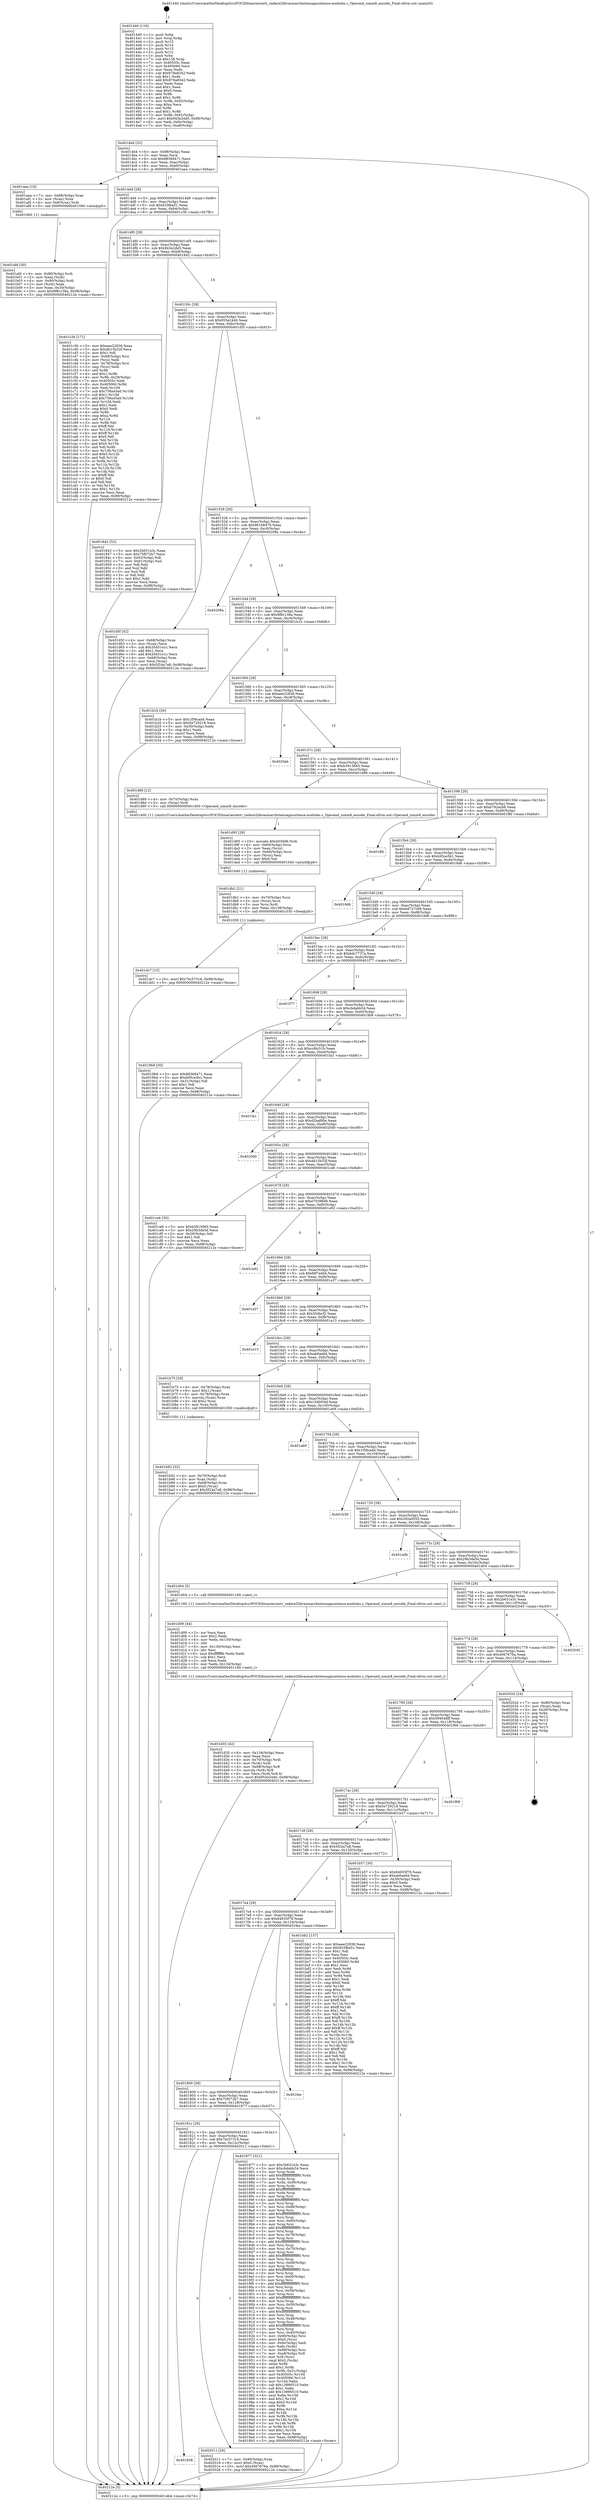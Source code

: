 digraph "0x401440" {
  label = "0x401440 (/mnt/c/Users/mathe/Desktop/tcc/POCII/binaries/extr_radare2librasmarchxtensagnuxtensa-modules.c_Operand_simm8_encode_Final-ollvm.out::main(0))"
  labelloc = "t"
  node[shape=record]

  Entry [label="",width=0.3,height=0.3,shape=circle,fillcolor=black,style=filled]
  "0x4014b4" [label="{
     0x4014b4 [32]\l
     | [instrs]\l
     &nbsp;&nbsp;0x4014b4 \<+6\>: mov -0x98(%rbp),%eax\l
     &nbsp;&nbsp;0x4014ba \<+2\>: mov %eax,%ecx\l
     &nbsp;&nbsp;0x4014bc \<+6\>: sub $0x88368471,%ecx\l
     &nbsp;&nbsp;0x4014c2 \<+6\>: mov %eax,-0xac(%rbp)\l
     &nbsp;&nbsp;0x4014c8 \<+6\>: mov %ecx,-0xb0(%rbp)\l
     &nbsp;&nbsp;0x4014ce \<+6\>: je 0000000000401aea \<main+0x6aa\>\l
  }"]
  "0x401aea" [label="{
     0x401aea [19]\l
     | [instrs]\l
     &nbsp;&nbsp;0x401aea \<+7\>: mov -0x88(%rbp),%rax\l
     &nbsp;&nbsp;0x401af1 \<+3\>: mov (%rax),%rax\l
     &nbsp;&nbsp;0x401af4 \<+4\>: mov 0x8(%rax),%rdi\l
     &nbsp;&nbsp;0x401af8 \<+5\>: call 0000000000401060 \<atoi@plt\>\l
     | [calls]\l
     &nbsp;&nbsp;0x401060 \{1\} (unknown)\l
  }"]
  "0x4014d4" [label="{
     0x4014d4 [28]\l
     | [instrs]\l
     &nbsp;&nbsp;0x4014d4 \<+5\>: jmp 00000000004014d9 \<main+0x99\>\l
     &nbsp;&nbsp;0x4014d9 \<+6\>: mov -0xac(%rbp),%eax\l
     &nbsp;&nbsp;0x4014df \<+5\>: sub $0x933fba51,%eax\l
     &nbsp;&nbsp;0x4014e4 \<+6\>: mov %eax,-0xb4(%rbp)\l
     &nbsp;&nbsp;0x4014ea \<+6\>: je 0000000000401c3b \<main+0x7fb\>\l
  }"]
  Exit [label="",width=0.3,height=0.3,shape=circle,fillcolor=black,style=filled,peripheries=2]
  "0x401c3b" [label="{
     0x401c3b [171]\l
     | [instrs]\l
     &nbsp;&nbsp;0x401c3b \<+5\>: mov $0xaee22838,%eax\l
     &nbsp;&nbsp;0x401c40 \<+5\>: mov $0xdb15b32f,%ecx\l
     &nbsp;&nbsp;0x401c45 \<+2\>: mov $0x1,%dl\l
     &nbsp;&nbsp;0x401c47 \<+4\>: mov -0x68(%rbp),%rsi\l
     &nbsp;&nbsp;0x401c4b \<+2\>: mov (%rsi),%edi\l
     &nbsp;&nbsp;0x401c4d \<+4\>: mov -0x78(%rbp),%rsi\l
     &nbsp;&nbsp;0x401c51 \<+2\>: cmp (%rsi),%edi\l
     &nbsp;&nbsp;0x401c53 \<+4\>: setl %r8b\l
     &nbsp;&nbsp;0x401c57 \<+4\>: and $0x1,%r8b\l
     &nbsp;&nbsp;0x401c5b \<+4\>: mov %r8b,-0x29(%rbp)\l
     &nbsp;&nbsp;0x401c5f \<+7\>: mov 0x40505c,%edi\l
     &nbsp;&nbsp;0x401c66 \<+8\>: mov 0x405060,%r9d\l
     &nbsp;&nbsp;0x401c6e \<+3\>: mov %edi,%r10d\l
     &nbsp;&nbsp;0x401c71 \<+7\>: sub $0x758a45a0,%r10d\l
     &nbsp;&nbsp;0x401c78 \<+4\>: sub $0x1,%r10d\l
     &nbsp;&nbsp;0x401c7c \<+7\>: add $0x758a45a0,%r10d\l
     &nbsp;&nbsp;0x401c83 \<+4\>: imul %r10d,%edi\l
     &nbsp;&nbsp;0x401c87 \<+3\>: and $0x1,%edi\l
     &nbsp;&nbsp;0x401c8a \<+3\>: cmp $0x0,%edi\l
     &nbsp;&nbsp;0x401c8d \<+4\>: sete %r8b\l
     &nbsp;&nbsp;0x401c91 \<+4\>: cmp $0xa,%r9d\l
     &nbsp;&nbsp;0x401c95 \<+4\>: setl %r11b\l
     &nbsp;&nbsp;0x401c99 \<+3\>: mov %r8b,%bl\l
     &nbsp;&nbsp;0x401c9c \<+3\>: xor $0xff,%bl\l
     &nbsp;&nbsp;0x401c9f \<+3\>: mov %r11b,%r14b\l
     &nbsp;&nbsp;0x401ca2 \<+4\>: xor $0xff,%r14b\l
     &nbsp;&nbsp;0x401ca6 \<+3\>: xor $0x0,%dl\l
     &nbsp;&nbsp;0x401ca9 \<+3\>: mov %bl,%r15b\l
     &nbsp;&nbsp;0x401cac \<+4\>: and $0x0,%r15b\l
     &nbsp;&nbsp;0x401cb0 \<+3\>: and %dl,%r8b\l
     &nbsp;&nbsp;0x401cb3 \<+3\>: mov %r14b,%r12b\l
     &nbsp;&nbsp;0x401cb6 \<+4\>: and $0x0,%r12b\l
     &nbsp;&nbsp;0x401cba \<+3\>: and %dl,%r11b\l
     &nbsp;&nbsp;0x401cbd \<+3\>: or %r8b,%r15b\l
     &nbsp;&nbsp;0x401cc0 \<+3\>: or %r11b,%r12b\l
     &nbsp;&nbsp;0x401cc3 \<+3\>: xor %r12b,%r15b\l
     &nbsp;&nbsp;0x401cc6 \<+3\>: or %r14b,%bl\l
     &nbsp;&nbsp;0x401cc9 \<+3\>: xor $0xff,%bl\l
     &nbsp;&nbsp;0x401ccc \<+3\>: or $0x0,%dl\l
     &nbsp;&nbsp;0x401ccf \<+2\>: and %dl,%bl\l
     &nbsp;&nbsp;0x401cd1 \<+3\>: or %bl,%r15b\l
     &nbsp;&nbsp;0x401cd4 \<+4\>: test $0x1,%r15b\l
     &nbsp;&nbsp;0x401cd8 \<+3\>: cmovne %ecx,%eax\l
     &nbsp;&nbsp;0x401cdb \<+6\>: mov %eax,-0x98(%rbp)\l
     &nbsp;&nbsp;0x401ce1 \<+5\>: jmp 000000000040212e \<main+0xcee\>\l
  }"]
  "0x4014f0" [label="{
     0x4014f0 [28]\l
     | [instrs]\l
     &nbsp;&nbsp;0x4014f0 \<+5\>: jmp 00000000004014f5 \<main+0xb5\>\l
     &nbsp;&nbsp;0x4014f5 \<+6\>: mov -0xac(%rbp),%eax\l
     &nbsp;&nbsp;0x4014fb \<+5\>: sub $0x943e2dd5,%eax\l
     &nbsp;&nbsp;0x401500 \<+6\>: mov %eax,-0xb8(%rbp)\l
     &nbsp;&nbsp;0x401506 \<+6\>: je 0000000000401842 \<main+0x402\>\l
  }"]
  "0x401838" [label="{
     0x401838\l
  }", style=dashed]
  "0x401842" [label="{
     0x401842 [53]\l
     | [instrs]\l
     &nbsp;&nbsp;0x401842 \<+5\>: mov $0x2b631e3c,%eax\l
     &nbsp;&nbsp;0x401847 \<+5\>: mov $0x75f072b7,%ecx\l
     &nbsp;&nbsp;0x40184c \<+6\>: mov -0x92(%rbp),%dl\l
     &nbsp;&nbsp;0x401852 \<+7\>: mov -0x91(%rbp),%sil\l
     &nbsp;&nbsp;0x401859 \<+3\>: mov %dl,%dil\l
     &nbsp;&nbsp;0x40185c \<+3\>: and %sil,%dil\l
     &nbsp;&nbsp;0x40185f \<+3\>: xor %sil,%dl\l
     &nbsp;&nbsp;0x401862 \<+3\>: or %dl,%dil\l
     &nbsp;&nbsp;0x401865 \<+4\>: test $0x1,%dil\l
     &nbsp;&nbsp;0x401869 \<+3\>: cmovne %ecx,%eax\l
     &nbsp;&nbsp;0x40186c \<+6\>: mov %eax,-0x98(%rbp)\l
     &nbsp;&nbsp;0x401872 \<+5\>: jmp 000000000040212e \<main+0xcee\>\l
  }"]
  "0x40150c" [label="{
     0x40150c [28]\l
     | [instrs]\l
     &nbsp;&nbsp;0x40150c \<+5\>: jmp 0000000000401511 \<main+0xd1\>\l
     &nbsp;&nbsp;0x401511 \<+6\>: mov -0xac(%rbp),%eax\l
     &nbsp;&nbsp;0x401517 \<+5\>: sub $0x953e2440,%eax\l
     &nbsp;&nbsp;0x40151c \<+6\>: mov %eax,-0xbc(%rbp)\l
     &nbsp;&nbsp;0x401522 \<+6\>: je 0000000000401d5f \<main+0x91f\>\l
  }"]
  "0x40212e" [label="{
     0x40212e [5]\l
     | [instrs]\l
     &nbsp;&nbsp;0x40212e \<+5\>: jmp 00000000004014b4 \<main+0x74\>\l
  }"]
  "0x401440" [label="{
     0x401440 [116]\l
     | [instrs]\l
     &nbsp;&nbsp;0x401440 \<+1\>: push %rbp\l
     &nbsp;&nbsp;0x401441 \<+3\>: mov %rsp,%rbp\l
     &nbsp;&nbsp;0x401444 \<+2\>: push %r15\l
     &nbsp;&nbsp;0x401446 \<+2\>: push %r14\l
     &nbsp;&nbsp;0x401448 \<+2\>: push %r13\l
     &nbsp;&nbsp;0x40144a \<+2\>: push %r12\l
     &nbsp;&nbsp;0x40144c \<+1\>: push %rbx\l
     &nbsp;&nbsp;0x40144d \<+7\>: sub $0x138,%rsp\l
     &nbsp;&nbsp;0x401454 \<+7\>: mov 0x40505c,%eax\l
     &nbsp;&nbsp;0x40145b \<+7\>: mov 0x405060,%ecx\l
     &nbsp;&nbsp;0x401462 \<+2\>: mov %eax,%edx\l
     &nbsp;&nbsp;0x401464 \<+6\>: sub $0x878a8342,%edx\l
     &nbsp;&nbsp;0x40146a \<+3\>: sub $0x1,%edx\l
     &nbsp;&nbsp;0x40146d \<+6\>: add $0x878a8342,%edx\l
     &nbsp;&nbsp;0x401473 \<+3\>: imul %edx,%eax\l
     &nbsp;&nbsp;0x401476 \<+3\>: and $0x1,%eax\l
     &nbsp;&nbsp;0x401479 \<+3\>: cmp $0x0,%eax\l
     &nbsp;&nbsp;0x40147c \<+4\>: sete %r8b\l
     &nbsp;&nbsp;0x401480 \<+4\>: and $0x1,%r8b\l
     &nbsp;&nbsp;0x401484 \<+7\>: mov %r8b,-0x92(%rbp)\l
     &nbsp;&nbsp;0x40148b \<+3\>: cmp $0xa,%ecx\l
     &nbsp;&nbsp;0x40148e \<+4\>: setl %r8b\l
     &nbsp;&nbsp;0x401492 \<+4\>: and $0x1,%r8b\l
     &nbsp;&nbsp;0x401496 \<+7\>: mov %r8b,-0x91(%rbp)\l
     &nbsp;&nbsp;0x40149d \<+10\>: movl $0x943e2dd5,-0x98(%rbp)\l
     &nbsp;&nbsp;0x4014a7 \<+6\>: mov %edi,-0x9c(%rbp)\l
     &nbsp;&nbsp;0x4014ad \<+7\>: mov %rsi,-0xa8(%rbp)\l
  }"]
  "0x402011" [label="{
     0x402011 [28]\l
     | [instrs]\l
     &nbsp;&nbsp;0x402011 \<+7\>: mov -0x90(%rbp),%rax\l
     &nbsp;&nbsp;0x402018 \<+6\>: movl $0x0,(%rax)\l
     &nbsp;&nbsp;0x40201e \<+10\>: movl $0x4067676a,-0x98(%rbp)\l
     &nbsp;&nbsp;0x402028 \<+5\>: jmp 000000000040212e \<main+0xcee\>\l
  }"]
  "0x401d5f" [label="{
     0x401d5f [42]\l
     | [instrs]\l
     &nbsp;&nbsp;0x401d5f \<+4\>: mov -0x68(%rbp),%rax\l
     &nbsp;&nbsp;0x401d63 \<+2\>: mov (%rax),%ecx\l
     &nbsp;&nbsp;0x401d65 \<+6\>: sub $0x20451e1c,%ecx\l
     &nbsp;&nbsp;0x401d6b \<+3\>: add $0x1,%ecx\l
     &nbsp;&nbsp;0x401d6e \<+6\>: add $0x20451e1c,%ecx\l
     &nbsp;&nbsp;0x401d74 \<+4\>: mov -0x68(%rbp),%rax\l
     &nbsp;&nbsp;0x401d78 \<+2\>: mov %ecx,(%rax)\l
     &nbsp;&nbsp;0x401d7a \<+10\>: movl $0x5f24a7a8,-0x98(%rbp)\l
     &nbsp;&nbsp;0x401d84 \<+5\>: jmp 000000000040212e \<main+0xcee\>\l
  }"]
  "0x401528" [label="{
     0x401528 [28]\l
     | [instrs]\l
     &nbsp;&nbsp;0x401528 \<+5\>: jmp 000000000040152d \<main+0xed\>\l
     &nbsp;&nbsp;0x40152d \<+6\>: mov -0xac(%rbp),%eax\l
     &nbsp;&nbsp;0x401533 \<+5\>: sub $0x961b8479,%eax\l
     &nbsp;&nbsp;0x401538 \<+6\>: mov %eax,-0xc0(%rbp)\l
     &nbsp;&nbsp;0x40153e \<+6\>: je 000000000040208a \<main+0xc4a\>\l
  }"]
  "0x401dc7" [label="{
     0x401dc7 [15]\l
     | [instrs]\l
     &nbsp;&nbsp;0x401dc7 \<+10\>: movl $0x7bc57318,-0x98(%rbp)\l
     &nbsp;&nbsp;0x401dd1 \<+5\>: jmp 000000000040212e \<main+0xcee\>\l
  }"]
  "0x40208a" [label="{
     0x40208a\l
  }", style=dashed]
  "0x401544" [label="{
     0x401544 [28]\l
     | [instrs]\l
     &nbsp;&nbsp;0x401544 \<+5\>: jmp 0000000000401549 \<main+0x109\>\l
     &nbsp;&nbsp;0x401549 \<+6\>: mov -0xac(%rbp),%eax\l
     &nbsp;&nbsp;0x40154f \<+5\>: sub $0x9f8c138a,%eax\l
     &nbsp;&nbsp;0x401554 \<+6\>: mov %eax,-0xc4(%rbp)\l
     &nbsp;&nbsp;0x40155a \<+6\>: je 0000000000401b1b \<main+0x6db\>\l
  }"]
  "0x401db2" [label="{
     0x401db2 [21]\l
     | [instrs]\l
     &nbsp;&nbsp;0x401db2 \<+4\>: mov -0x70(%rbp),%rcx\l
     &nbsp;&nbsp;0x401db6 \<+3\>: mov (%rcx),%rcx\l
     &nbsp;&nbsp;0x401db9 \<+3\>: mov %rcx,%rdi\l
     &nbsp;&nbsp;0x401dbc \<+6\>: mov %eax,-0x138(%rbp)\l
     &nbsp;&nbsp;0x401dc2 \<+5\>: call 0000000000401030 \<free@plt\>\l
     | [calls]\l
     &nbsp;&nbsp;0x401030 \{1\} (unknown)\l
  }"]
  "0x401b1b" [label="{
     0x401b1b [30]\l
     | [instrs]\l
     &nbsp;&nbsp;0x401b1b \<+5\>: mov $0x1f58cad4,%eax\l
     &nbsp;&nbsp;0x401b20 \<+5\>: mov $0x5e729218,%ecx\l
     &nbsp;&nbsp;0x401b25 \<+3\>: mov -0x30(%rbp),%edx\l
     &nbsp;&nbsp;0x401b28 \<+3\>: cmp $0x1,%edx\l
     &nbsp;&nbsp;0x401b2b \<+3\>: cmovl %ecx,%eax\l
     &nbsp;&nbsp;0x401b2e \<+6\>: mov %eax,-0x98(%rbp)\l
     &nbsp;&nbsp;0x401b34 \<+5\>: jmp 000000000040212e \<main+0xcee\>\l
  }"]
  "0x401560" [label="{
     0x401560 [28]\l
     | [instrs]\l
     &nbsp;&nbsp;0x401560 \<+5\>: jmp 0000000000401565 \<main+0x125\>\l
     &nbsp;&nbsp;0x401565 \<+6\>: mov -0xac(%rbp),%eax\l
     &nbsp;&nbsp;0x40156b \<+5\>: sub $0xaee22838,%eax\l
     &nbsp;&nbsp;0x401570 \<+6\>: mov %eax,-0xc8(%rbp)\l
     &nbsp;&nbsp;0x401576 \<+6\>: je 00000000004020ab \<main+0xc6b\>\l
  }"]
  "0x401d95" [label="{
     0x401d95 [29]\l
     | [instrs]\l
     &nbsp;&nbsp;0x401d95 \<+10\>: movabs $0x4030d6,%rdi\l
     &nbsp;&nbsp;0x401d9f \<+4\>: mov -0x60(%rbp),%rcx\l
     &nbsp;&nbsp;0x401da3 \<+2\>: mov %eax,(%rcx)\l
     &nbsp;&nbsp;0x401da5 \<+4\>: mov -0x60(%rbp),%rcx\l
     &nbsp;&nbsp;0x401da9 \<+2\>: mov (%rcx),%esi\l
     &nbsp;&nbsp;0x401dab \<+2\>: mov $0x0,%al\l
     &nbsp;&nbsp;0x401dad \<+5\>: call 0000000000401040 \<printf@plt\>\l
     | [calls]\l
     &nbsp;&nbsp;0x401040 \{1\} (unknown)\l
  }"]
  "0x4020ab" [label="{
     0x4020ab\l
  }", style=dashed]
  "0x40157c" [label="{
     0x40157c [28]\l
     | [instrs]\l
     &nbsp;&nbsp;0x40157c \<+5\>: jmp 0000000000401581 \<main+0x141\>\l
     &nbsp;&nbsp;0x401581 \<+6\>: mov -0xac(%rbp),%eax\l
     &nbsp;&nbsp;0x401587 \<+5\>: sub $0xb3915665,%eax\l
     &nbsp;&nbsp;0x40158c \<+6\>: mov %eax,-0xcc(%rbp)\l
     &nbsp;&nbsp;0x401592 \<+6\>: je 0000000000401d89 \<main+0x949\>\l
  }"]
  "0x401d35" [label="{
     0x401d35 [42]\l
     | [instrs]\l
     &nbsp;&nbsp;0x401d35 \<+6\>: mov -0x134(%rbp),%ecx\l
     &nbsp;&nbsp;0x401d3b \<+3\>: imul %eax,%ecx\l
     &nbsp;&nbsp;0x401d3e \<+4\>: mov -0x70(%rbp),%rdi\l
     &nbsp;&nbsp;0x401d42 \<+3\>: mov (%rdi),%rdi\l
     &nbsp;&nbsp;0x401d45 \<+4\>: mov -0x68(%rbp),%r8\l
     &nbsp;&nbsp;0x401d49 \<+3\>: movslq (%r8),%r8\l
     &nbsp;&nbsp;0x401d4c \<+4\>: mov %ecx,(%rdi,%r8,4)\l
     &nbsp;&nbsp;0x401d50 \<+10\>: movl $0x953e2440,-0x98(%rbp)\l
     &nbsp;&nbsp;0x401d5a \<+5\>: jmp 000000000040212e \<main+0xcee\>\l
  }"]
  "0x401d89" [label="{
     0x401d89 [12]\l
     | [instrs]\l
     &nbsp;&nbsp;0x401d89 \<+4\>: mov -0x70(%rbp),%rax\l
     &nbsp;&nbsp;0x401d8d \<+3\>: mov (%rax),%rdi\l
     &nbsp;&nbsp;0x401d90 \<+5\>: call 0000000000401400 \<Operand_simm8_encode\>\l
     | [calls]\l
     &nbsp;&nbsp;0x401400 \{1\} (/mnt/c/Users/mathe/Desktop/tcc/POCII/binaries/extr_radare2librasmarchxtensagnuxtensa-modules.c_Operand_simm8_encode_Final-ollvm.out::Operand_simm8_encode)\l
  }"]
  "0x401598" [label="{
     0x401598 [28]\l
     | [instrs]\l
     &nbsp;&nbsp;0x401598 \<+5\>: jmp 000000000040159d \<main+0x15d\>\l
     &nbsp;&nbsp;0x40159d \<+6\>: mov -0xac(%rbp),%eax\l
     &nbsp;&nbsp;0x4015a3 \<+5\>: sub $0xb792acb6,%eax\l
     &nbsp;&nbsp;0x4015a8 \<+6\>: mov %eax,-0xd0(%rbp)\l
     &nbsp;&nbsp;0x4015ae \<+6\>: je 0000000000401ffd \<main+0xbbd\>\l
  }"]
  "0x401d09" [label="{
     0x401d09 [44]\l
     | [instrs]\l
     &nbsp;&nbsp;0x401d09 \<+2\>: xor %ecx,%ecx\l
     &nbsp;&nbsp;0x401d0b \<+5\>: mov $0x2,%edx\l
     &nbsp;&nbsp;0x401d10 \<+6\>: mov %edx,-0x130(%rbp)\l
     &nbsp;&nbsp;0x401d16 \<+1\>: cltd\l
     &nbsp;&nbsp;0x401d17 \<+6\>: mov -0x130(%rbp),%esi\l
     &nbsp;&nbsp;0x401d1d \<+2\>: idiv %esi\l
     &nbsp;&nbsp;0x401d1f \<+6\>: imul $0xfffffffe,%edx,%edx\l
     &nbsp;&nbsp;0x401d25 \<+3\>: sub $0x1,%ecx\l
     &nbsp;&nbsp;0x401d28 \<+2\>: sub %ecx,%edx\l
     &nbsp;&nbsp;0x401d2a \<+6\>: mov %edx,-0x134(%rbp)\l
     &nbsp;&nbsp;0x401d30 \<+5\>: call 0000000000401160 \<next_i\>\l
     | [calls]\l
     &nbsp;&nbsp;0x401160 \{1\} (/mnt/c/Users/mathe/Desktop/tcc/POCII/binaries/extr_radare2librasmarchxtensagnuxtensa-modules.c_Operand_simm8_encode_Final-ollvm.out::next_i)\l
  }"]
  "0x401ffd" [label="{
     0x401ffd\l
  }", style=dashed]
  "0x4015b4" [label="{
     0x4015b4 [28]\l
     | [instrs]\l
     &nbsp;&nbsp;0x4015b4 \<+5\>: jmp 00000000004015b9 \<main+0x179\>\l
     &nbsp;&nbsp;0x4015b9 \<+6\>: mov -0xac(%rbp),%eax\l
     &nbsp;&nbsp;0x4015bf \<+5\>: sub $0xb95ce5b1,%eax\l
     &nbsp;&nbsp;0x4015c4 \<+6\>: mov %eax,-0xd4(%rbp)\l
     &nbsp;&nbsp;0x4015ca \<+6\>: je 00000000004019d6 \<main+0x596\>\l
  }"]
  "0x401b92" [label="{
     0x401b92 [32]\l
     | [instrs]\l
     &nbsp;&nbsp;0x401b92 \<+4\>: mov -0x70(%rbp),%rdi\l
     &nbsp;&nbsp;0x401b96 \<+3\>: mov %rax,(%rdi)\l
     &nbsp;&nbsp;0x401b99 \<+4\>: mov -0x68(%rbp),%rax\l
     &nbsp;&nbsp;0x401b9d \<+6\>: movl $0x0,(%rax)\l
     &nbsp;&nbsp;0x401ba3 \<+10\>: movl $0x5f24a7a8,-0x98(%rbp)\l
     &nbsp;&nbsp;0x401bad \<+5\>: jmp 000000000040212e \<main+0xcee\>\l
  }"]
  "0x4019d6" [label="{
     0x4019d6\l
  }", style=dashed]
  "0x4015d0" [label="{
     0x4015d0 [28]\l
     | [instrs]\l
     &nbsp;&nbsp;0x4015d0 \<+5\>: jmp 00000000004015d5 \<main+0x195\>\l
     &nbsp;&nbsp;0x4015d5 \<+6\>: mov -0xac(%rbp),%eax\l
     &nbsp;&nbsp;0x4015db \<+5\>: sub $0xbd727c69,%eax\l
     &nbsp;&nbsp;0x4015e0 \<+6\>: mov %eax,-0xd8(%rbp)\l
     &nbsp;&nbsp;0x4015e6 \<+6\>: je 0000000000401dd6 \<main+0x996\>\l
  }"]
  "0x401afd" [label="{
     0x401afd [30]\l
     | [instrs]\l
     &nbsp;&nbsp;0x401afd \<+4\>: mov -0x80(%rbp),%rdi\l
     &nbsp;&nbsp;0x401b01 \<+2\>: mov %eax,(%rdi)\l
     &nbsp;&nbsp;0x401b03 \<+4\>: mov -0x80(%rbp),%rdi\l
     &nbsp;&nbsp;0x401b07 \<+2\>: mov (%rdi),%eax\l
     &nbsp;&nbsp;0x401b09 \<+3\>: mov %eax,-0x30(%rbp)\l
     &nbsp;&nbsp;0x401b0c \<+10\>: movl $0x9f8c138a,-0x98(%rbp)\l
     &nbsp;&nbsp;0x401b16 \<+5\>: jmp 000000000040212e \<main+0xcee\>\l
  }"]
  "0x401dd6" [label="{
     0x401dd6\l
  }", style=dashed]
  "0x4015ec" [label="{
     0x4015ec [28]\l
     | [instrs]\l
     &nbsp;&nbsp;0x4015ec \<+5\>: jmp 00000000004015f1 \<main+0x1b1\>\l
     &nbsp;&nbsp;0x4015f1 \<+6\>: mov -0xac(%rbp),%eax\l
     &nbsp;&nbsp;0x4015f7 \<+5\>: sub $0xbdc7737a,%eax\l
     &nbsp;&nbsp;0x4015fc \<+6\>: mov %eax,-0xdc(%rbp)\l
     &nbsp;&nbsp;0x401602 \<+6\>: je 0000000000401f77 \<main+0xb37\>\l
  }"]
  "0x40181c" [label="{
     0x40181c [28]\l
     | [instrs]\l
     &nbsp;&nbsp;0x40181c \<+5\>: jmp 0000000000401821 \<main+0x3e1\>\l
     &nbsp;&nbsp;0x401821 \<+6\>: mov -0xac(%rbp),%eax\l
     &nbsp;&nbsp;0x401827 \<+5\>: sub $0x7bc57318,%eax\l
     &nbsp;&nbsp;0x40182c \<+6\>: mov %eax,-0x12c(%rbp)\l
     &nbsp;&nbsp;0x401832 \<+6\>: je 0000000000402011 \<main+0xbd1\>\l
  }"]
  "0x401f77" [label="{
     0x401f77\l
  }", style=dashed]
  "0x401608" [label="{
     0x401608 [28]\l
     | [instrs]\l
     &nbsp;&nbsp;0x401608 \<+5\>: jmp 000000000040160d \<main+0x1cd\>\l
     &nbsp;&nbsp;0x40160d \<+6\>: mov -0xac(%rbp),%eax\l
     &nbsp;&nbsp;0x401613 \<+5\>: sub $0xcbdabb34,%eax\l
     &nbsp;&nbsp;0x401618 \<+6\>: mov %eax,-0xe0(%rbp)\l
     &nbsp;&nbsp;0x40161e \<+6\>: je 00000000004019b8 \<main+0x578\>\l
  }"]
  "0x401877" [label="{
     0x401877 [321]\l
     | [instrs]\l
     &nbsp;&nbsp;0x401877 \<+5\>: mov $0x2b631e3c,%eax\l
     &nbsp;&nbsp;0x40187c \<+5\>: mov $0xcbdabb34,%ecx\l
     &nbsp;&nbsp;0x401881 \<+3\>: mov %rsp,%rdx\l
     &nbsp;&nbsp;0x401884 \<+4\>: add $0xfffffffffffffff0,%rdx\l
     &nbsp;&nbsp;0x401888 \<+3\>: mov %rdx,%rsp\l
     &nbsp;&nbsp;0x40188b \<+7\>: mov %rdx,-0x90(%rbp)\l
     &nbsp;&nbsp;0x401892 \<+3\>: mov %rsp,%rdx\l
     &nbsp;&nbsp;0x401895 \<+4\>: add $0xfffffffffffffff0,%rdx\l
     &nbsp;&nbsp;0x401899 \<+3\>: mov %rdx,%rsp\l
     &nbsp;&nbsp;0x40189c \<+3\>: mov %rsp,%rsi\l
     &nbsp;&nbsp;0x40189f \<+4\>: add $0xfffffffffffffff0,%rsi\l
     &nbsp;&nbsp;0x4018a3 \<+3\>: mov %rsi,%rsp\l
     &nbsp;&nbsp;0x4018a6 \<+7\>: mov %rsi,-0x88(%rbp)\l
     &nbsp;&nbsp;0x4018ad \<+3\>: mov %rsp,%rsi\l
     &nbsp;&nbsp;0x4018b0 \<+4\>: add $0xfffffffffffffff0,%rsi\l
     &nbsp;&nbsp;0x4018b4 \<+3\>: mov %rsi,%rsp\l
     &nbsp;&nbsp;0x4018b7 \<+4\>: mov %rsi,-0x80(%rbp)\l
     &nbsp;&nbsp;0x4018bb \<+3\>: mov %rsp,%rsi\l
     &nbsp;&nbsp;0x4018be \<+4\>: add $0xfffffffffffffff0,%rsi\l
     &nbsp;&nbsp;0x4018c2 \<+3\>: mov %rsi,%rsp\l
     &nbsp;&nbsp;0x4018c5 \<+4\>: mov %rsi,-0x78(%rbp)\l
     &nbsp;&nbsp;0x4018c9 \<+3\>: mov %rsp,%rsi\l
     &nbsp;&nbsp;0x4018cc \<+4\>: add $0xfffffffffffffff0,%rsi\l
     &nbsp;&nbsp;0x4018d0 \<+3\>: mov %rsi,%rsp\l
     &nbsp;&nbsp;0x4018d3 \<+4\>: mov %rsi,-0x70(%rbp)\l
     &nbsp;&nbsp;0x4018d7 \<+3\>: mov %rsp,%rsi\l
     &nbsp;&nbsp;0x4018da \<+4\>: add $0xfffffffffffffff0,%rsi\l
     &nbsp;&nbsp;0x4018de \<+3\>: mov %rsi,%rsp\l
     &nbsp;&nbsp;0x4018e1 \<+4\>: mov %rsi,-0x68(%rbp)\l
     &nbsp;&nbsp;0x4018e5 \<+3\>: mov %rsp,%rsi\l
     &nbsp;&nbsp;0x4018e8 \<+4\>: add $0xfffffffffffffff0,%rsi\l
     &nbsp;&nbsp;0x4018ec \<+3\>: mov %rsi,%rsp\l
     &nbsp;&nbsp;0x4018ef \<+4\>: mov %rsi,-0x60(%rbp)\l
     &nbsp;&nbsp;0x4018f3 \<+3\>: mov %rsp,%rsi\l
     &nbsp;&nbsp;0x4018f6 \<+4\>: add $0xfffffffffffffff0,%rsi\l
     &nbsp;&nbsp;0x4018fa \<+3\>: mov %rsi,%rsp\l
     &nbsp;&nbsp;0x4018fd \<+4\>: mov %rsi,-0x58(%rbp)\l
     &nbsp;&nbsp;0x401901 \<+3\>: mov %rsp,%rsi\l
     &nbsp;&nbsp;0x401904 \<+4\>: add $0xfffffffffffffff0,%rsi\l
     &nbsp;&nbsp;0x401908 \<+3\>: mov %rsi,%rsp\l
     &nbsp;&nbsp;0x40190b \<+4\>: mov %rsi,-0x50(%rbp)\l
     &nbsp;&nbsp;0x40190f \<+3\>: mov %rsp,%rsi\l
     &nbsp;&nbsp;0x401912 \<+4\>: add $0xfffffffffffffff0,%rsi\l
     &nbsp;&nbsp;0x401916 \<+3\>: mov %rsi,%rsp\l
     &nbsp;&nbsp;0x401919 \<+4\>: mov %rsi,-0x48(%rbp)\l
     &nbsp;&nbsp;0x40191d \<+3\>: mov %rsp,%rsi\l
     &nbsp;&nbsp;0x401920 \<+4\>: add $0xfffffffffffffff0,%rsi\l
     &nbsp;&nbsp;0x401924 \<+3\>: mov %rsi,%rsp\l
     &nbsp;&nbsp;0x401927 \<+4\>: mov %rsi,-0x40(%rbp)\l
     &nbsp;&nbsp;0x40192b \<+7\>: mov -0x90(%rbp),%rsi\l
     &nbsp;&nbsp;0x401932 \<+6\>: movl $0x0,(%rsi)\l
     &nbsp;&nbsp;0x401938 \<+6\>: mov -0x9c(%rbp),%edi\l
     &nbsp;&nbsp;0x40193e \<+2\>: mov %edi,(%rdx)\l
     &nbsp;&nbsp;0x401940 \<+7\>: mov -0x88(%rbp),%rsi\l
     &nbsp;&nbsp;0x401947 \<+7\>: mov -0xa8(%rbp),%r8\l
     &nbsp;&nbsp;0x40194e \<+3\>: mov %r8,(%rsi)\l
     &nbsp;&nbsp;0x401951 \<+3\>: cmpl $0x2,(%rdx)\l
     &nbsp;&nbsp;0x401954 \<+4\>: setne %r9b\l
     &nbsp;&nbsp;0x401958 \<+4\>: and $0x1,%r9b\l
     &nbsp;&nbsp;0x40195c \<+4\>: mov %r9b,-0x31(%rbp)\l
     &nbsp;&nbsp;0x401960 \<+8\>: mov 0x40505c,%r10d\l
     &nbsp;&nbsp;0x401968 \<+8\>: mov 0x405060,%r11d\l
     &nbsp;&nbsp;0x401970 \<+3\>: mov %r10d,%ebx\l
     &nbsp;&nbsp;0x401973 \<+6\>: sub $0x13866510,%ebx\l
     &nbsp;&nbsp;0x401979 \<+3\>: sub $0x1,%ebx\l
     &nbsp;&nbsp;0x40197c \<+6\>: add $0x13866510,%ebx\l
     &nbsp;&nbsp;0x401982 \<+4\>: imul %ebx,%r10d\l
     &nbsp;&nbsp;0x401986 \<+4\>: and $0x1,%r10d\l
     &nbsp;&nbsp;0x40198a \<+4\>: cmp $0x0,%r10d\l
     &nbsp;&nbsp;0x40198e \<+4\>: sete %r9b\l
     &nbsp;&nbsp;0x401992 \<+4\>: cmp $0xa,%r11d\l
     &nbsp;&nbsp;0x401996 \<+4\>: setl %r14b\l
     &nbsp;&nbsp;0x40199a \<+3\>: mov %r9b,%r15b\l
     &nbsp;&nbsp;0x40199d \<+3\>: and %r14b,%r15b\l
     &nbsp;&nbsp;0x4019a0 \<+3\>: xor %r14b,%r9b\l
     &nbsp;&nbsp;0x4019a3 \<+3\>: or %r9b,%r15b\l
     &nbsp;&nbsp;0x4019a6 \<+4\>: test $0x1,%r15b\l
     &nbsp;&nbsp;0x4019aa \<+3\>: cmovne %ecx,%eax\l
     &nbsp;&nbsp;0x4019ad \<+6\>: mov %eax,-0x98(%rbp)\l
     &nbsp;&nbsp;0x4019b3 \<+5\>: jmp 000000000040212e \<main+0xcee\>\l
  }"]
  "0x4019b8" [label="{
     0x4019b8 [30]\l
     | [instrs]\l
     &nbsp;&nbsp;0x4019b8 \<+5\>: mov $0x88368471,%eax\l
     &nbsp;&nbsp;0x4019bd \<+5\>: mov $0xb95ce5b1,%ecx\l
     &nbsp;&nbsp;0x4019c2 \<+3\>: mov -0x31(%rbp),%dl\l
     &nbsp;&nbsp;0x4019c5 \<+3\>: test $0x1,%dl\l
     &nbsp;&nbsp;0x4019c8 \<+3\>: cmovne %ecx,%eax\l
     &nbsp;&nbsp;0x4019cb \<+6\>: mov %eax,-0x98(%rbp)\l
     &nbsp;&nbsp;0x4019d1 \<+5\>: jmp 000000000040212e \<main+0xcee\>\l
  }"]
  "0x401624" [label="{
     0x401624 [28]\l
     | [instrs]\l
     &nbsp;&nbsp;0x401624 \<+5\>: jmp 0000000000401629 \<main+0x1e9\>\l
     &nbsp;&nbsp;0x401629 \<+6\>: mov -0xac(%rbp),%eax\l
     &nbsp;&nbsp;0x40162f \<+5\>: sub $0xccfdc51b,%eax\l
     &nbsp;&nbsp;0x401634 \<+6\>: mov %eax,-0xe4(%rbp)\l
     &nbsp;&nbsp;0x40163a \<+6\>: je 0000000000401fa1 \<main+0xb61\>\l
  }"]
  "0x401800" [label="{
     0x401800 [28]\l
     | [instrs]\l
     &nbsp;&nbsp;0x401800 \<+5\>: jmp 0000000000401805 \<main+0x3c5\>\l
     &nbsp;&nbsp;0x401805 \<+6\>: mov -0xac(%rbp),%eax\l
     &nbsp;&nbsp;0x40180b \<+5\>: sub $0x75f072b7,%eax\l
     &nbsp;&nbsp;0x401810 \<+6\>: mov %eax,-0x128(%rbp)\l
     &nbsp;&nbsp;0x401816 \<+6\>: je 0000000000401877 \<main+0x437\>\l
  }"]
  "0x401fa1" [label="{
     0x401fa1\l
  }", style=dashed]
  "0x401640" [label="{
     0x401640 [28]\l
     | [instrs]\l
     &nbsp;&nbsp;0x401640 \<+5\>: jmp 0000000000401645 \<main+0x205\>\l
     &nbsp;&nbsp;0x401645 \<+6\>: mov -0xac(%rbp),%eax\l
     &nbsp;&nbsp;0x40164b \<+5\>: sub $0xd2baf00e,%eax\l
     &nbsp;&nbsp;0x401650 \<+6\>: mov %eax,-0xe8(%rbp)\l
     &nbsp;&nbsp;0x401656 \<+6\>: je 00000000004020d0 \<main+0xc90\>\l
  }"]
  "0x401fee" [label="{
     0x401fee\l
  }", style=dashed]
  "0x4020d0" [label="{
     0x4020d0\l
  }", style=dashed]
  "0x40165c" [label="{
     0x40165c [28]\l
     | [instrs]\l
     &nbsp;&nbsp;0x40165c \<+5\>: jmp 0000000000401661 \<main+0x221\>\l
     &nbsp;&nbsp;0x401661 \<+6\>: mov -0xac(%rbp),%eax\l
     &nbsp;&nbsp;0x401667 \<+5\>: sub $0xdb15b32f,%eax\l
     &nbsp;&nbsp;0x40166c \<+6\>: mov %eax,-0xec(%rbp)\l
     &nbsp;&nbsp;0x401672 \<+6\>: je 0000000000401ce6 \<main+0x8a6\>\l
  }"]
  "0x4017e4" [label="{
     0x4017e4 [28]\l
     | [instrs]\l
     &nbsp;&nbsp;0x4017e4 \<+5\>: jmp 00000000004017e9 \<main+0x3a9\>\l
     &nbsp;&nbsp;0x4017e9 \<+6\>: mov -0xac(%rbp),%eax\l
     &nbsp;&nbsp;0x4017ef \<+5\>: sub $0x64935f78,%eax\l
     &nbsp;&nbsp;0x4017f4 \<+6\>: mov %eax,-0x124(%rbp)\l
     &nbsp;&nbsp;0x4017fa \<+6\>: je 0000000000401fee \<main+0xbae\>\l
  }"]
  "0x401ce6" [label="{
     0x401ce6 [30]\l
     | [instrs]\l
     &nbsp;&nbsp;0x401ce6 \<+5\>: mov $0xb3915665,%eax\l
     &nbsp;&nbsp;0x401ceb \<+5\>: mov $0x29b3de5d,%ecx\l
     &nbsp;&nbsp;0x401cf0 \<+3\>: mov -0x29(%rbp),%dl\l
     &nbsp;&nbsp;0x401cf3 \<+3\>: test $0x1,%dl\l
     &nbsp;&nbsp;0x401cf6 \<+3\>: cmovne %ecx,%eax\l
     &nbsp;&nbsp;0x401cf9 \<+6\>: mov %eax,-0x98(%rbp)\l
     &nbsp;&nbsp;0x401cff \<+5\>: jmp 000000000040212e \<main+0xcee\>\l
  }"]
  "0x401678" [label="{
     0x401678 [28]\l
     | [instrs]\l
     &nbsp;&nbsp;0x401678 \<+5\>: jmp 000000000040167d \<main+0x23d\>\l
     &nbsp;&nbsp;0x40167d \<+6\>: mov -0xac(%rbp),%eax\l
     &nbsp;&nbsp;0x401683 \<+5\>: sub $0xe7039699,%eax\l
     &nbsp;&nbsp;0x401688 \<+6\>: mov %eax,-0xf0(%rbp)\l
     &nbsp;&nbsp;0x40168e \<+6\>: je 0000000000401e92 \<main+0xa52\>\l
  }"]
  "0x401bb2" [label="{
     0x401bb2 [137]\l
     | [instrs]\l
     &nbsp;&nbsp;0x401bb2 \<+5\>: mov $0xaee22838,%eax\l
     &nbsp;&nbsp;0x401bb7 \<+5\>: mov $0x933fba51,%ecx\l
     &nbsp;&nbsp;0x401bbc \<+2\>: mov $0x1,%dl\l
     &nbsp;&nbsp;0x401bbe \<+2\>: xor %esi,%esi\l
     &nbsp;&nbsp;0x401bc0 \<+7\>: mov 0x40505c,%edi\l
     &nbsp;&nbsp;0x401bc7 \<+8\>: mov 0x405060,%r8d\l
     &nbsp;&nbsp;0x401bcf \<+3\>: sub $0x1,%esi\l
     &nbsp;&nbsp;0x401bd2 \<+3\>: mov %edi,%r9d\l
     &nbsp;&nbsp;0x401bd5 \<+3\>: add %esi,%r9d\l
     &nbsp;&nbsp;0x401bd8 \<+4\>: imul %r9d,%edi\l
     &nbsp;&nbsp;0x401bdc \<+3\>: and $0x1,%edi\l
     &nbsp;&nbsp;0x401bdf \<+3\>: cmp $0x0,%edi\l
     &nbsp;&nbsp;0x401be2 \<+4\>: sete %r10b\l
     &nbsp;&nbsp;0x401be6 \<+4\>: cmp $0xa,%r8d\l
     &nbsp;&nbsp;0x401bea \<+4\>: setl %r11b\l
     &nbsp;&nbsp;0x401bee \<+3\>: mov %r10b,%bl\l
     &nbsp;&nbsp;0x401bf1 \<+3\>: xor $0xff,%bl\l
     &nbsp;&nbsp;0x401bf4 \<+3\>: mov %r11b,%r14b\l
     &nbsp;&nbsp;0x401bf7 \<+4\>: xor $0xff,%r14b\l
     &nbsp;&nbsp;0x401bfb \<+3\>: xor $0x1,%dl\l
     &nbsp;&nbsp;0x401bfe \<+3\>: mov %bl,%r15b\l
     &nbsp;&nbsp;0x401c01 \<+4\>: and $0xff,%r15b\l
     &nbsp;&nbsp;0x401c05 \<+3\>: and %dl,%r10b\l
     &nbsp;&nbsp;0x401c08 \<+3\>: mov %r14b,%r12b\l
     &nbsp;&nbsp;0x401c0b \<+4\>: and $0xff,%r12b\l
     &nbsp;&nbsp;0x401c0f \<+3\>: and %dl,%r11b\l
     &nbsp;&nbsp;0x401c12 \<+3\>: or %r10b,%r15b\l
     &nbsp;&nbsp;0x401c15 \<+3\>: or %r11b,%r12b\l
     &nbsp;&nbsp;0x401c18 \<+3\>: xor %r12b,%r15b\l
     &nbsp;&nbsp;0x401c1b \<+3\>: or %r14b,%bl\l
     &nbsp;&nbsp;0x401c1e \<+3\>: xor $0xff,%bl\l
     &nbsp;&nbsp;0x401c21 \<+3\>: or $0x1,%dl\l
     &nbsp;&nbsp;0x401c24 \<+2\>: and %dl,%bl\l
     &nbsp;&nbsp;0x401c26 \<+3\>: or %bl,%r15b\l
     &nbsp;&nbsp;0x401c29 \<+4\>: test $0x1,%r15b\l
     &nbsp;&nbsp;0x401c2d \<+3\>: cmovne %ecx,%eax\l
     &nbsp;&nbsp;0x401c30 \<+6\>: mov %eax,-0x98(%rbp)\l
     &nbsp;&nbsp;0x401c36 \<+5\>: jmp 000000000040212e \<main+0xcee\>\l
  }"]
  "0x401e92" [label="{
     0x401e92\l
  }", style=dashed]
  "0x401694" [label="{
     0x401694 [28]\l
     | [instrs]\l
     &nbsp;&nbsp;0x401694 \<+5\>: jmp 0000000000401699 \<main+0x259\>\l
     &nbsp;&nbsp;0x401699 \<+6\>: mov -0xac(%rbp),%eax\l
     &nbsp;&nbsp;0x40169f \<+5\>: sub $0xfdf7edd4,%eax\l
     &nbsp;&nbsp;0x4016a4 \<+6\>: mov %eax,-0xf4(%rbp)\l
     &nbsp;&nbsp;0x4016aa \<+6\>: je 0000000000401e37 \<main+0x9f7\>\l
  }"]
  "0x4017c8" [label="{
     0x4017c8 [28]\l
     | [instrs]\l
     &nbsp;&nbsp;0x4017c8 \<+5\>: jmp 00000000004017cd \<main+0x38d\>\l
     &nbsp;&nbsp;0x4017cd \<+6\>: mov -0xac(%rbp),%eax\l
     &nbsp;&nbsp;0x4017d3 \<+5\>: sub $0x5f24a7a8,%eax\l
     &nbsp;&nbsp;0x4017d8 \<+6\>: mov %eax,-0x120(%rbp)\l
     &nbsp;&nbsp;0x4017de \<+6\>: je 0000000000401bb2 \<main+0x772\>\l
  }"]
  "0x401e37" [label="{
     0x401e37\l
  }", style=dashed]
  "0x4016b0" [label="{
     0x4016b0 [28]\l
     | [instrs]\l
     &nbsp;&nbsp;0x4016b0 \<+5\>: jmp 00000000004016b5 \<main+0x275\>\l
     &nbsp;&nbsp;0x4016b5 \<+6\>: mov -0xac(%rbp),%eax\l
     &nbsp;&nbsp;0x4016bb \<+5\>: sub $0x554bcf2,%eax\l
     &nbsp;&nbsp;0x4016c0 \<+6\>: mov %eax,-0xf8(%rbp)\l
     &nbsp;&nbsp;0x4016c6 \<+6\>: je 0000000000401e13 \<main+0x9d3\>\l
  }"]
  "0x401b57" [label="{
     0x401b57 [30]\l
     | [instrs]\l
     &nbsp;&nbsp;0x401b57 \<+5\>: mov $0x64935f78,%eax\l
     &nbsp;&nbsp;0x401b5c \<+5\>: mov $0xab0ae6d,%ecx\l
     &nbsp;&nbsp;0x401b61 \<+3\>: mov -0x30(%rbp),%edx\l
     &nbsp;&nbsp;0x401b64 \<+3\>: cmp $0x0,%edx\l
     &nbsp;&nbsp;0x401b67 \<+3\>: cmove %ecx,%eax\l
     &nbsp;&nbsp;0x401b6a \<+6\>: mov %eax,-0x98(%rbp)\l
     &nbsp;&nbsp;0x401b70 \<+5\>: jmp 000000000040212e \<main+0xcee\>\l
  }"]
  "0x401e13" [label="{
     0x401e13\l
  }", style=dashed]
  "0x4016cc" [label="{
     0x4016cc [28]\l
     | [instrs]\l
     &nbsp;&nbsp;0x4016cc \<+5\>: jmp 00000000004016d1 \<main+0x291\>\l
     &nbsp;&nbsp;0x4016d1 \<+6\>: mov -0xac(%rbp),%eax\l
     &nbsp;&nbsp;0x4016d7 \<+5\>: sub $0xab0ae6d,%eax\l
     &nbsp;&nbsp;0x4016dc \<+6\>: mov %eax,-0xfc(%rbp)\l
     &nbsp;&nbsp;0x4016e2 \<+6\>: je 0000000000401b75 \<main+0x735\>\l
  }"]
  "0x4017ac" [label="{
     0x4017ac [28]\l
     | [instrs]\l
     &nbsp;&nbsp;0x4017ac \<+5\>: jmp 00000000004017b1 \<main+0x371\>\l
     &nbsp;&nbsp;0x4017b1 \<+6\>: mov -0xac(%rbp),%eax\l
     &nbsp;&nbsp;0x4017b7 \<+5\>: sub $0x5e729218,%eax\l
     &nbsp;&nbsp;0x4017bc \<+6\>: mov %eax,-0x11c(%rbp)\l
     &nbsp;&nbsp;0x4017c2 \<+6\>: je 0000000000401b57 \<main+0x717\>\l
  }"]
  "0x401b75" [label="{
     0x401b75 [29]\l
     | [instrs]\l
     &nbsp;&nbsp;0x401b75 \<+4\>: mov -0x78(%rbp),%rax\l
     &nbsp;&nbsp;0x401b79 \<+6\>: movl $0x1,(%rax)\l
     &nbsp;&nbsp;0x401b7f \<+4\>: mov -0x78(%rbp),%rax\l
     &nbsp;&nbsp;0x401b83 \<+3\>: movslq (%rax),%rax\l
     &nbsp;&nbsp;0x401b86 \<+4\>: shl $0x2,%rax\l
     &nbsp;&nbsp;0x401b8a \<+3\>: mov %rax,%rdi\l
     &nbsp;&nbsp;0x401b8d \<+5\>: call 0000000000401050 \<malloc@plt\>\l
     | [calls]\l
     &nbsp;&nbsp;0x401050 \{1\} (unknown)\l
  }"]
  "0x4016e8" [label="{
     0x4016e8 [28]\l
     | [instrs]\l
     &nbsp;&nbsp;0x4016e8 \<+5\>: jmp 00000000004016ed \<main+0x2ad\>\l
     &nbsp;&nbsp;0x4016ed \<+6\>: mov -0xac(%rbp),%eax\l
     &nbsp;&nbsp;0x4016f3 \<+5\>: sub $0x15d993ef,%eax\l
     &nbsp;&nbsp;0x4016f8 \<+6\>: mov %eax,-0x100(%rbp)\l
     &nbsp;&nbsp;0x4016fe \<+6\>: je 0000000000401a69 \<main+0x629\>\l
  }"]
  "0x401f68" [label="{
     0x401f68\l
  }", style=dashed]
  "0x401a69" [label="{
     0x401a69\l
  }", style=dashed]
  "0x401704" [label="{
     0x401704 [28]\l
     | [instrs]\l
     &nbsp;&nbsp;0x401704 \<+5\>: jmp 0000000000401709 \<main+0x2c9\>\l
     &nbsp;&nbsp;0x401709 \<+6\>: mov -0xac(%rbp),%eax\l
     &nbsp;&nbsp;0x40170f \<+5\>: sub $0x1f58cad4,%eax\l
     &nbsp;&nbsp;0x401714 \<+6\>: mov %eax,-0x104(%rbp)\l
     &nbsp;&nbsp;0x40171a \<+6\>: je 0000000000401b39 \<main+0x6f9\>\l
  }"]
  "0x401790" [label="{
     0x401790 [28]\l
     | [instrs]\l
     &nbsp;&nbsp;0x401790 \<+5\>: jmp 0000000000401795 \<main+0x355\>\l
     &nbsp;&nbsp;0x401795 \<+6\>: mov -0xac(%rbp),%eax\l
     &nbsp;&nbsp;0x40179b \<+5\>: sub $0x59464dff,%eax\l
     &nbsp;&nbsp;0x4017a0 \<+6\>: mov %eax,-0x118(%rbp)\l
     &nbsp;&nbsp;0x4017a6 \<+6\>: je 0000000000401f68 \<main+0xb28\>\l
  }"]
  "0x401b39" [label="{
     0x401b39\l
  }", style=dashed]
  "0x401720" [label="{
     0x401720 [28]\l
     | [instrs]\l
     &nbsp;&nbsp;0x401720 \<+5\>: jmp 0000000000401725 \<main+0x2e5\>\l
     &nbsp;&nbsp;0x401725 \<+6\>: mov -0xac(%rbp),%eax\l
     &nbsp;&nbsp;0x40172b \<+5\>: sub $0x292a0555,%eax\l
     &nbsp;&nbsp;0x401730 \<+6\>: mov %eax,-0x108(%rbp)\l
     &nbsp;&nbsp;0x401736 \<+6\>: je 0000000000401adb \<main+0x69b\>\l
  }"]
  "0x40202d" [label="{
     0x40202d [24]\l
     | [instrs]\l
     &nbsp;&nbsp;0x40202d \<+7\>: mov -0x90(%rbp),%rax\l
     &nbsp;&nbsp;0x402034 \<+2\>: mov (%rax),%eax\l
     &nbsp;&nbsp;0x402036 \<+4\>: lea -0x28(%rbp),%rsp\l
     &nbsp;&nbsp;0x40203a \<+1\>: pop %rbx\l
     &nbsp;&nbsp;0x40203b \<+2\>: pop %r12\l
     &nbsp;&nbsp;0x40203d \<+2\>: pop %r13\l
     &nbsp;&nbsp;0x40203f \<+2\>: pop %r14\l
     &nbsp;&nbsp;0x402041 \<+2\>: pop %r15\l
     &nbsp;&nbsp;0x402043 \<+1\>: pop %rbp\l
     &nbsp;&nbsp;0x402044 \<+1\>: ret\l
  }"]
  "0x401adb" [label="{
     0x401adb\l
  }", style=dashed]
  "0x40173c" [label="{
     0x40173c [28]\l
     | [instrs]\l
     &nbsp;&nbsp;0x40173c \<+5\>: jmp 0000000000401741 \<main+0x301\>\l
     &nbsp;&nbsp;0x401741 \<+6\>: mov -0xac(%rbp),%eax\l
     &nbsp;&nbsp;0x401747 \<+5\>: sub $0x29b3de5d,%eax\l
     &nbsp;&nbsp;0x40174c \<+6\>: mov %eax,-0x10c(%rbp)\l
     &nbsp;&nbsp;0x401752 \<+6\>: je 0000000000401d04 \<main+0x8c4\>\l
  }"]
  "0x401774" [label="{
     0x401774 [28]\l
     | [instrs]\l
     &nbsp;&nbsp;0x401774 \<+5\>: jmp 0000000000401779 \<main+0x339\>\l
     &nbsp;&nbsp;0x401779 \<+6\>: mov -0xac(%rbp),%eax\l
     &nbsp;&nbsp;0x40177f \<+5\>: sub $0x4067676a,%eax\l
     &nbsp;&nbsp;0x401784 \<+6\>: mov %eax,-0x114(%rbp)\l
     &nbsp;&nbsp;0x40178a \<+6\>: je 000000000040202d \<main+0xbed\>\l
  }"]
  "0x401d04" [label="{
     0x401d04 [5]\l
     | [instrs]\l
     &nbsp;&nbsp;0x401d04 \<+5\>: call 0000000000401160 \<next_i\>\l
     | [calls]\l
     &nbsp;&nbsp;0x401160 \{1\} (/mnt/c/Users/mathe/Desktop/tcc/POCII/binaries/extr_radare2librasmarchxtensagnuxtensa-modules.c_Operand_simm8_encode_Final-ollvm.out::next_i)\l
  }"]
  "0x401758" [label="{
     0x401758 [28]\l
     | [instrs]\l
     &nbsp;&nbsp;0x401758 \<+5\>: jmp 000000000040175d \<main+0x31d\>\l
     &nbsp;&nbsp;0x40175d \<+6\>: mov -0xac(%rbp),%eax\l
     &nbsp;&nbsp;0x401763 \<+5\>: sub $0x2b631e3c,%eax\l
     &nbsp;&nbsp;0x401768 \<+6\>: mov %eax,-0x110(%rbp)\l
     &nbsp;&nbsp;0x40176e \<+6\>: je 0000000000402045 \<main+0xc05\>\l
  }"]
  "0x402045" [label="{
     0x402045\l
  }", style=dashed]
  Entry -> "0x401440" [label=" 1"]
  "0x4014b4" -> "0x401aea" [label=" 1"]
  "0x4014b4" -> "0x4014d4" [label=" 17"]
  "0x40202d" -> Exit [label=" 1"]
  "0x4014d4" -> "0x401c3b" [label=" 2"]
  "0x4014d4" -> "0x4014f0" [label=" 15"]
  "0x402011" -> "0x40212e" [label=" 1"]
  "0x4014f0" -> "0x401842" [label=" 1"]
  "0x4014f0" -> "0x40150c" [label=" 14"]
  "0x401842" -> "0x40212e" [label=" 1"]
  "0x401440" -> "0x4014b4" [label=" 1"]
  "0x40212e" -> "0x4014b4" [label=" 17"]
  "0x40181c" -> "0x401838" [label=" 0"]
  "0x40150c" -> "0x401d5f" [label=" 1"]
  "0x40150c" -> "0x401528" [label=" 13"]
  "0x40181c" -> "0x402011" [label=" 1"]
  "0x401528" -> "0x40208a" [label=" 0"]
  "0x401528" -> "0x401544" [label=" 13"]
  "0x401dc7" -> "0x40212e" [label=" 1"]
  "0x401544" -> "0x401b1b" [label=" 1"]
  "0x401544" -> "0x401560" [label=" 12"]
  "0x401db2" -> "0x401dc7" [label=" 1"]
  "0x401560" -> "0x4020ab" [label=" 0"]
  "0x401560" -> "0x40157c" [label=" 12"]
  "0x401d95" -> "0x401db2" [label=" 1"]
  "0x40157c" -> "0x401d89" [label=" 1"]
  "0x40157c" -> "0x401598" [label=" 11"]
  "0x401d89" -> "0x401d95" [label=" 1"]
  "0x401598" -> "0x401ffd" [label=" 0"]
  "0x401598" -> "0x4015b4" [label=" 11"]
  "0x401d5f" -> "0x40212e" [label=" 1"]
  "0x4015b4" -> "0x4019d6" [label=" 0"]
  "0x4015b4" -> "0x4015d0" [label=" 11"]
  "0x401d35" -> "0x40212e" [label=" 1"]
  "0x4015d0" -> "0x401dd6" [label=" 0"]
  "0x4015d0" -> "0x4015ec" [label=" 11"]
  "0x401d09" -> "0x401d35" [label=" 1"]
  "0x4015ec" -> "0x401f77" [label=" 0"]
  "0x4015ec" -> "0x401608" [label=" 11"]
  "0x401ce6" -> "0x40212e" [label=" 2"]
  "0x401608" -> "0x4019b8" [label=" 1"]
  "0x401608" -> "0x401624" [label=" 10"]
  "0x401c3b" -> "0x40212e" [label=" 2"]
  "0x401624" -> "0x401fa1" [label=" 0"]
  "0x401624" -> "0x401640" [label=" 10"]
  "0x401b92" -> "0x40212e" [label=" 1"]
  "0x401640" -> "0x4020d0" [label=" 0"]
  "0x401640" -> "0x40165c" [label=" 10"]
  "0x401b75" -> "0x401b92" [label=" 1"]
  "0x40165c" -> "0x401ce6" [label=" 2"]
  "0x40165c" -> "0x401678" [label=" 8"]
  "0x401b1b" -> "0x40212e" [label=" 1"]
  "0x401678" -> "0x401e92" [label=" 0"]
  "0x401678" -> "0x401694" [label=" 8"]
  "0x401afd" -> "0x40212e" [label=" 1"]
  "0x401694" -> "0x401e37" [label=" 0"]
  "0x401694" -> "0x4016b0" [label=" 8"]
  "0x4019b8" -> "0x40212e" [label=" 1"]
  "0x4016b0" -> "0x401e13" [label=" 0"]
  "0x4016b0" -> "0x4016cc" [label=" 8"]
  "0x401877" -> "0x40212e" [label=" 1"]
  "0x4016cc" -> "0x401b75" [label=" 1"]
  "0x4016cc" -> "0x4016e8" [label=" 7"]
  "0x401800" -> "0x40181c" [label=" 1"]
  "0x4016e8" -> "0x401a69" [label=" 0"]
  "0x4016e8" -> "0x401704" [label=" 7"]
  "0x401800" -> "0x401877" [label=" 1"]
  "0x401704" -> "0x401b39" [label=" 0"]
  "0x401704" -> "0x401720" [label=" 7"]
  "0x4017e4" -> "0x401800" [label=" 2"]
  "0x401720" -> "0x401adb" [label=" 0"]
  "0x401720" -> "0x40173c" [label=" 7"]
  "0x4017e4" -> "0x401fee" [label=" 0"]
  "0x40173c" -> "0x401d04" [label=" 1"]
  "0x40173c" -> "0x401758" [label=" 6"]
  "0x4017c8" -> "0x4017e4" [label=" 2"]
  "0x401758" -> "0x402045" [label=" 0"]
  "0x401758" -> "0x401774" [label=" 6"]
  "0x401b57" -> "0x40212e" [label=" 1"]
  "0x401774" -> "0x40202d" [label=" 1"]
  "0x401774" -> "0x401790" [label=" 5"]
  "0x401bb2" -> "0x40212e" [label=" 2"]
  "0x401790" -> "0x401f68" [label=" 0"]
  "0x401790" -> "0x4017ac" [label=" 5"]
  "0x401d04" -> "0x401d09" [label=" 1"]
  "0x4017ac" -> "0x401b57" [label=" 1"]
  "0x4017ac" -> "0x4017c8" [label=" 4"]
  "0x401aea" -> "0x401afd" [label=" 1"]
  "0x4017c8" -> "0x401bb2" [label=" 2"]
}
